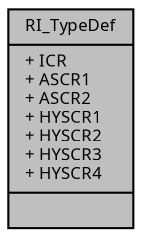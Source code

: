 digraph "RI_TypeDef"
{
  edge [fontname="Sans",fontsize="8",labelfontname="Sans",labelfontsize="8"];
  node [fontname="Sans",fontsize="8",shape=record];
  Node1 [label="{RI_TypeDef\n|+ ICR\l+ ASCR1\l+ ASCR2\l+ HYSCR1\l+ HYSCR2\l+ HYSCR3\l+ HYSCR4\l|}",height=0.2,width=0.4,color="black", fillcolor="grey75", style="filled", fontcolor="black"];
}
